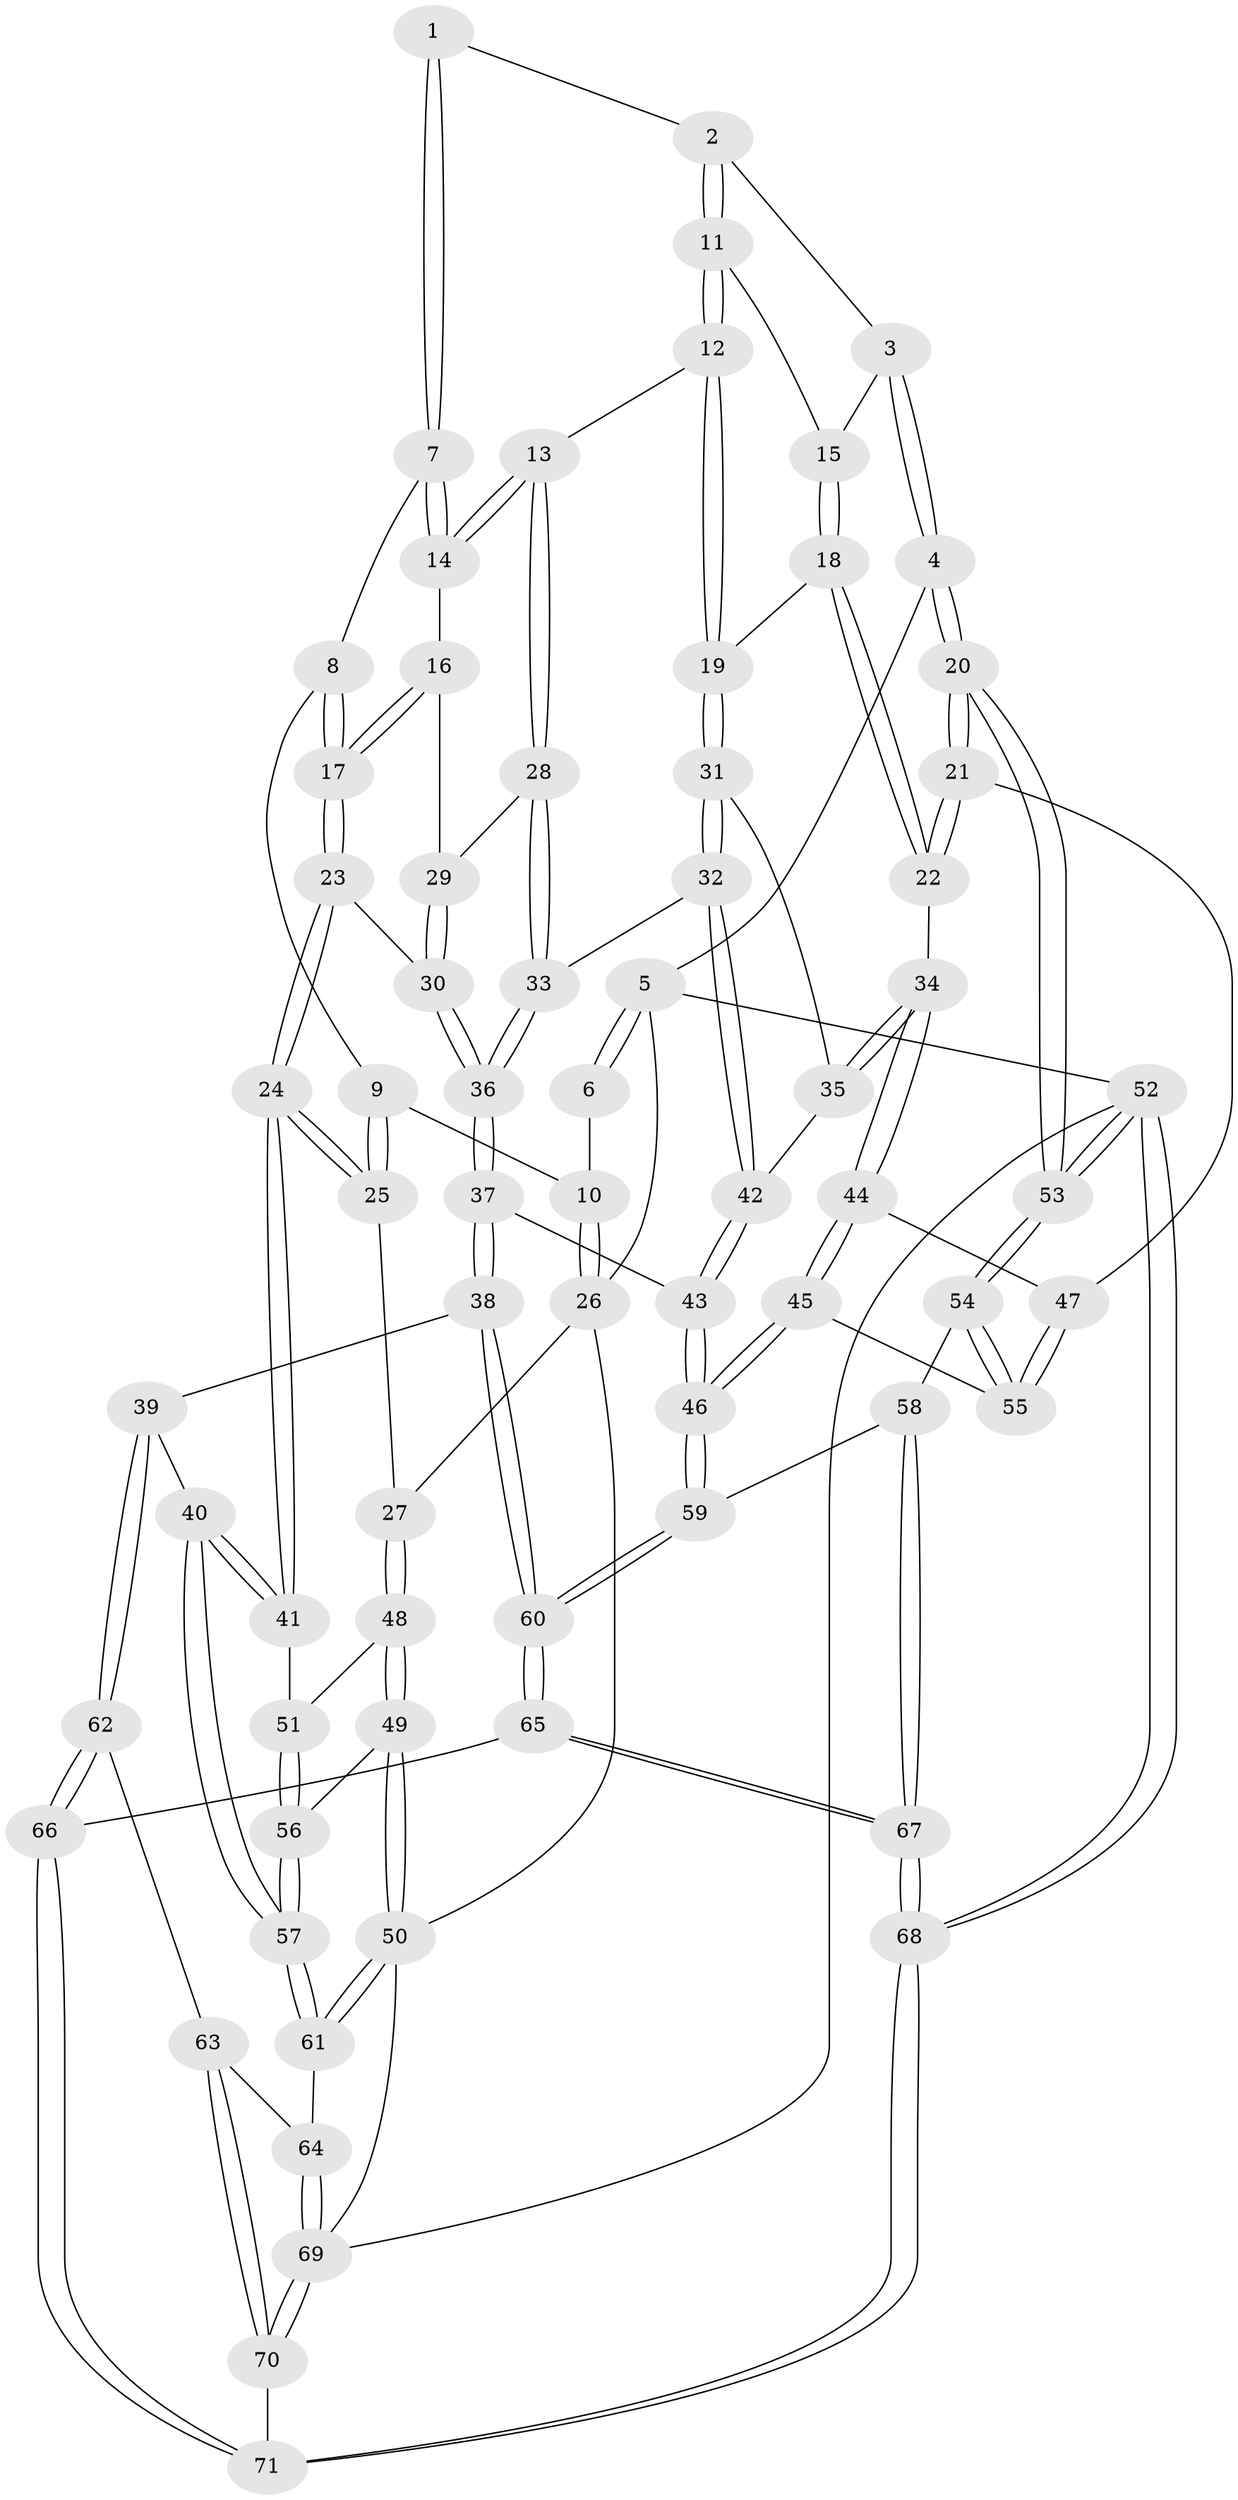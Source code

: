 // Generated by graph-tools (version 1.1) at 2025/38/03/09/25 02:38:45]
// undirected, 71 vertices, 174 edges
graph export_dot {
graph [start="1"]
  node [color=gray90,style=filled];
  1 [pos="+0.5978773634756588+0"];
  2 [pos="+0.7756759021870635+0.09780686786958935"];
  3 [pos="+0.9877043460922292+0"];
  4 [pos="+1+0"];
  5 [pos="+1+0"];
  6 [pos="+0.5936130692664139+0"];
  7 [pos="+0.54954073720182+0.049410934970022864"];
  8 [pos="+0.33825398871505813+0.10696365291840025"];
  9 [pos="+0.2576213546200767+0.09089715481804188"];
  10 [pos="+0+0"];
  11 [pos="+0.7762196255832526+0.10002812667107928"];
  12 [pos="+0.700202673607438+0.263715930575311"];
  13 [pos="+0.6803785200390615+0.2660270336680859"];
  14 [pos="+0.550857604702893+0.12136870044161131"];
  15 [pos="+0.8478870239639255+0.1601554458629241"];
  16 [pos="+0.4746226454890178+0.22566079287069893"];
  17 [pos="+0.42982930775525463+0.25305106776116276"];
  18 [pos="+0.922153402741851+0.25465410557476453"];
  19 [pos="+0.7499830001217676+0.2856847811608874"];
  20 [pos="+1+0.2511401927548583"];
  21 [pos="+1+0.2672996842974439"];
  22 [pos="+0.9822176300720284+0.2734234469996594"];
  23 [pos="+0.3768787321184528+0.32708570806668447"];
  24 [pos="+0.29899429730127836+0.36412466736840476"];
  25 [pos="+0.2560868066125887+0.28591872408374663"];
  26 [pos="+0+0"];
  27 [pos="+0+0.15405907253397366"];
  28 [pos="+0.6513602946651712+0.30405249121530925"];
  29 [pos="+0.5526538482726475+0.3028419482929772"];
  30 [pos="+0.5033495631134477+0.380645860675958"];
  31 [pos="+0.7675075910945814+0.3564260762228779"];
  32 [pos="+0.7053547797084607+0.43197358334324837"];
  33 [pos="+0.6298844874323273+0.4003176371935557"];
  34 [pos="+0.8351318252785752+0.42631121869855554"];
  35 [pos="+0.821106988516618+0.41806470808549145"];
  36 [pos="+0.5679014914400929+0.4535222535394804"];
  37 [pos="+0.5502257810503715+0.5416315868976455"];
  38 [pos="+0.4822536178544202+0.629344899127417"];
  39 [pos="+0.46448700176609314+0.6307137962214581"];
  40 [pos="+0.42374808248480855+0.6072234269431551"];
  41 [pos="+0.2659972532681897+0.4547586254277596"];
  42 [pos="+0.7137655350930199+0.44236427501211695"];
  43 [pos="+0.7396949264224986+0.5380098455264595"];
  44 [pos="+0.8448166776609798+0.5069738154734197"];
  45 [pos="+0.8374746111163639+0.5428450678584194"];
  46 [pos="+0.7960882624862322+0.5710437639137778"];
  47 [pos="+0.9554376706542613+0.44417152842033936"];
  48 [pos="+0+0.2349768770091648"];
  49 [pos="+0+0.5374131202648684"];
  50 [pos="+0+0.8218320080260125"];
  51 [pos="+0.22630336491809536+0.4690331698715955"];
  52 [pos="+1+1"];
  53 [pos="+1+0.6293610536633224"];
  54 [pos="+1+0.6174599286503082"];
  55 [pos="+0.9468082189053609+0.5743759975484903"];
  56 [pos="+0.14592922995222063+0.5550063683682437"];
  57 [pos="+0.13845374854996265+0.7583296200979123"];
  58 [pos="+0.846777278727832+0.7353932780159625"];
  59 [pos="+0.791736941228219+0.5936627459649384"];
  60 [pos="+0.6041076061164665+0.7307386298729807"];
  61 [pos="+0.13598544646468821+0.7659047872103869"];
  62 [pos="+0.35815220572498474+0.841459614317248"];
  63 [pos="+0.33214877326391595+0.8609528779065702"];
  64 [pos="+0.1614713712967039+0.7963623618239952"];
  65 [pos="+0.6280031455938716+0.7798918865066657"];
  66 [pos="+0.541010401982001+0.9070644231479186"];
  67 [pos="+0.8219773661747682+0.8787942623430725"];
  68 [pos="+1+1"];
  69 [pos="+0.059768453841059686+1"];
  70 [pos="+0.32930235642510897+1"];
  71 [pos="+0.5577433144603481+1"];
  1 -- 2;
  1 -- 7;
  1 -- 7;
  2 -- 3;
  2 -- 11;
  2 -- 11;
  3 -- 4;
  3 -- 4;
  3 -- 15;
  4 -- 5;
  4 -- 20;
  4 -- 20;
  5 -- 6;
  5 -- 6;
  5 -- 26;
  5 -- 52;
  6 -- 10;
  7 -- 8;
  7 -- 14;
  7 -- 14;
  8 -- 9;
  8 -- 17;
  8 -- 17;
  9 -- 10;
  9 -- 25;
  9 -- 25;
  10 -- 26;
  10 -- 26;
  11 -- 12;
  11 -- 12;
  11 -- 15;
  12 -- 13;
  12 -- 19;
  12 -- 19;
  13 -- 14;
  13 -- 14;
  13 -- 28;
  13 -- 28;
  14 -- 16;
  15 -- 18;
  15 -- 18;
  16 -- 17;
  16 -- 17;
  16 -- 29;
  17 -- 23;
  17 -- 23;
  18 -- 19;
  18 -- 22;
  18 -- 22;
  19 -- 31;
  19 -- 31;
  20 -- 21;
  20 -- 21;
  20 -- 53;
  20 -- 53;
  21 -- 22;
  21 -- 22;
  21 -- 47;
  22 -- 34;
  23 -- 24;
  23 -- 24;
  23 -- 30;
  24 -- 25;
  24 -- 25;
  24 -- 41;
  24 -- 41;
  25 -- 27;
  26 -- 27;
  26 -- 50;
  27 -- 48;
  27 -- 48;
  28 -- 29;
  28 -- 33;
  28 -- 33;
  29 -- 30;
  29 -- 30;
  30 -- 36;
  30 -- 36;
  31 -- 32;
  31 -- 32;
  31 -- 35;
  32 -- 33;
  32 -- 42;
  32 -- 42;
  33 -- 36;
  33 -- 36;
  34 -- 35;
  34 -- 35;
  34 -- 44;
  34 -- 44;
  35 -- 42;
  36 -- 37;
  36 -- 37;
  37 -- 38;
  37 -- 38;
  37 -- 43;
  38 -- 39;
  38 -- 60;
  38 -- 60;
  39 -- 40;
  39 -- 62;
  39 -- 62;
  40 -- 41;
  40 -- 41;
  40 -- 57;
  40 -- 57;
  41 -- 51;
  42 -- 43;
  42 -- 43;
  43 -- 46;
  43 -- 46;
  44 -- 45;
  44 -- 45;
  44 -- 47;
  45 -- 46;
  45 -- 46;
  45 -- 55;
  46 -- 59;
  46 -- 59;
  47 -- 55;
  47 -- 55;
  48 -- 49;
  48 -- 49;
  48 -- 51;
  49 -- 50;
  49 -- 50;
  49 -- 56;
  50 -- 61;
  50 -- 61;
  50 -- 69;
  51 -- 56;
  51 -- 56;
  52 -- 53;
  52 -- 53;
  52 -- 68;
  52 -- 68;
  52 -- 69;
  53 -- 54;
  53 -- 54;
  54 -- 55;
  54 -- 55;
  54 -- 58;
  56 -- 57;
  56 -- 57;
  57 -- 61;
  57 -- 61;
  58 -- 59;
  58 -- 67;
  58 -- 67;
  59 -- 60;
  59 -- 60;
  60 -- 65;
  60 -- 65;
  61 -- 64;
  62 -- 63;
  62 -- 66;
  62 -- 66;
  63 -- 64;
  63 -- 70;
  63 -- 70;
  64 -- 69;
  64 -- 69;
  65 -- 66;
  65 -- 67;
  65 -- 67;
  66 -- 71;
  66 -- 71;
  67 -- 68;
  67 -- 68;
  68 -- 71;
  68 -- 71;
  69 -- 70;
  69 -- 70;
  70 -- 71;
}
